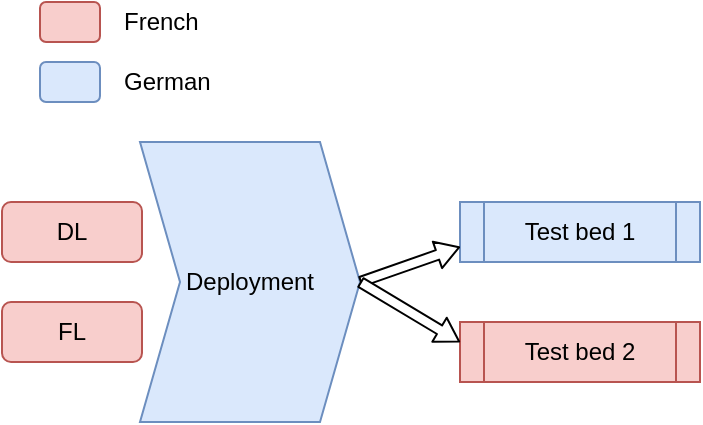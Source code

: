 <mxfile version="14.3.2" type="github">
  <diagram id="duq3SMJ5PLdFF18sFDb4" name="Page-1">
    <mxGraphModel dx="474" dy="326" grid="1" gridSize="10" guides="1" tooltips="1" connect="1" arrows="1" fold="1" page="1" pageScale="1" pageWidth="850" pageHeight="1100" math="0" shadow="0">
      <root>
        <mxCell id="0" />
        <mxCell id="1" parent="0" />
        <mxCell id="i2j1BiDpDmCEEccpqBvd-1" value="DL" style="rounded=1;whiteSpace=wrap;html=1;fillColor=#f8cecc;strokeColor=#b85450;" vertex="1" parent="1">
          <mxGeometry x="171" y="190" width="70" height="30" as="geometry" />
        </mxCell>
        <mxCell id="i2j1BiDpDmCEEccpqBvd-2" value="FL" style="rounded=1;whiteSpace=wrap;html=1;fillColor=#f8cecc;strokeColor=#b85450;" vertex="1" parent="1">
          <mxGeometry x="171" y="240" width="70" height="30" as="geometry" />
        </mxCell>
        <mxCell id="i2j1BiDpDmCEEccpqBvd-3" value="Deployment" style="shape=step;perimeter=stepPerimeter;whiteSpace=wrap;html=1;fixedSize=1;fillColor=#dae8fc;strokeColor=#6c8ebf;" vertex="1" parent="1">
          <mxGeometry x="240" y="160" width="110" height="140" as="geometry" />
        </mxCell>
        <mxCell id="i2j1BiDpDmCEEccpqBvd-4" value="Test bed 1" style="shape=process;whiteSpace=wrap;html=1;backgroundOutline=1;fillColor=#dae8fc;strokeColor=#6c8ebf;" vertex="1" parent="1">
          <mxGeometry x="400" y="190" width="120" height="30" as="geometry" />
        </mxCell>
        <mxCell id="i2j1BiDpDmCEEccpqBvd-5" value="Test bed 2" style="shape=process;whiteSpace=wrap;html=1;backgroundOutline=1;fillColor=#f8cecc;strokeColor=#b85450;" vertex="1" parent="1">
          <mxGeometry x="400" y="250" width="120" height="30" as="geometry" />
        </mxCell>
        <mxCell id="i2j1BiDpDmCEEccpqBvd-6" value="" style="shape=flexArrow;endArrow=classic;html=1;exitX=1;exitY=0.5;exitDx=0;exitDy=0;entryX=0;entryY=0.75;entryDx=0;entryDy=0;width=5;endSize=3.48;endWidth=8;" edge="1" parent="1" source="i2j1BiDpDmCEEccpqBvd-3" target="i2j1BiDpDmCEEccpqBvd-4">
          <mxGeometry width="50" height="50" relative="1" as="geometry">
            <mxPoint x="400" y="380" as="sourcePoint" />
            <mxPoint x="450" y="330" as="targetPoint" />
          </mxGeometry>
        </mxCell>
        <mxCell id="i2j1BiDpDmCEEccpqBvd-9" value="" style="shape=flexArrow;endArrow=classic;html=1;width=5;endSize=3.48;endWidth=8;fillColor=#ffffff;" edge="1" parent="1">
          <mxGeometry width="50" height="50" relative="1" as="geometry">
            <mxPoint x="350" y="230" as="sourcePoint" />
            <mxPoint x="400" y="260" as="targetPoint" />
          </mxGeometry>
        </mxCell>
        <mxCell id="i2j1BiDpDmCEEccpqBvd-11" value="" style="rounded=1;whiteSpace=wrap;html=1;fillColor=#f8cecc;strokeColor=#b85450;" vertex="1" parent="1">
          <mxGeometry x="190" y="90" width="30" height="20" as="geometry" />
        </mxCell>
        <mxCell id="i2j1BiDpDmCEEccpqBvd-12" value="&lt;div align=&quot;left&quot;&gt;French&lt;/div&gt;" style="text;html=1;strokeColor=none;fillColor=none;align=left;verticalAlign=middle;whiteSpace=wrap;rounded=0;" vertex="1" parent="1">
          <mxGeometry x="230" y="90" width="40" height="20" as="geometry" />
        </mxCell>
        <mxCell id="i2j1BiDpDmCEEccpqBvd-13" value="" style="rounded=1;whiteSpace=wrap;html=1;fillColor=#dae8fc;strokeColor=#6c8ebf;" vertex="1" parent="1">
          <mxGeometry x="190" y="120" width="30" height="20" as="geometry" />
        </mxCell>
        <mxCell id="i2j1BiDpDmCEEccpqBvd-14" value="&lt;div align=&quot;left&quot;&gt;German&lt;/div&gt;" style="text;html=1;strokeColor=none;fillColor=none;align=left;verticalAlign=middle;whiteSpace=wrap;rounded=0;" vertex="1" parent="1">
          <mxGeometry x="230" y="120" width="40" height="20" as="geometry" />
        </mxCell>
      </root>
    </mxGraphModel>
  </diagram>
</mxfile>
